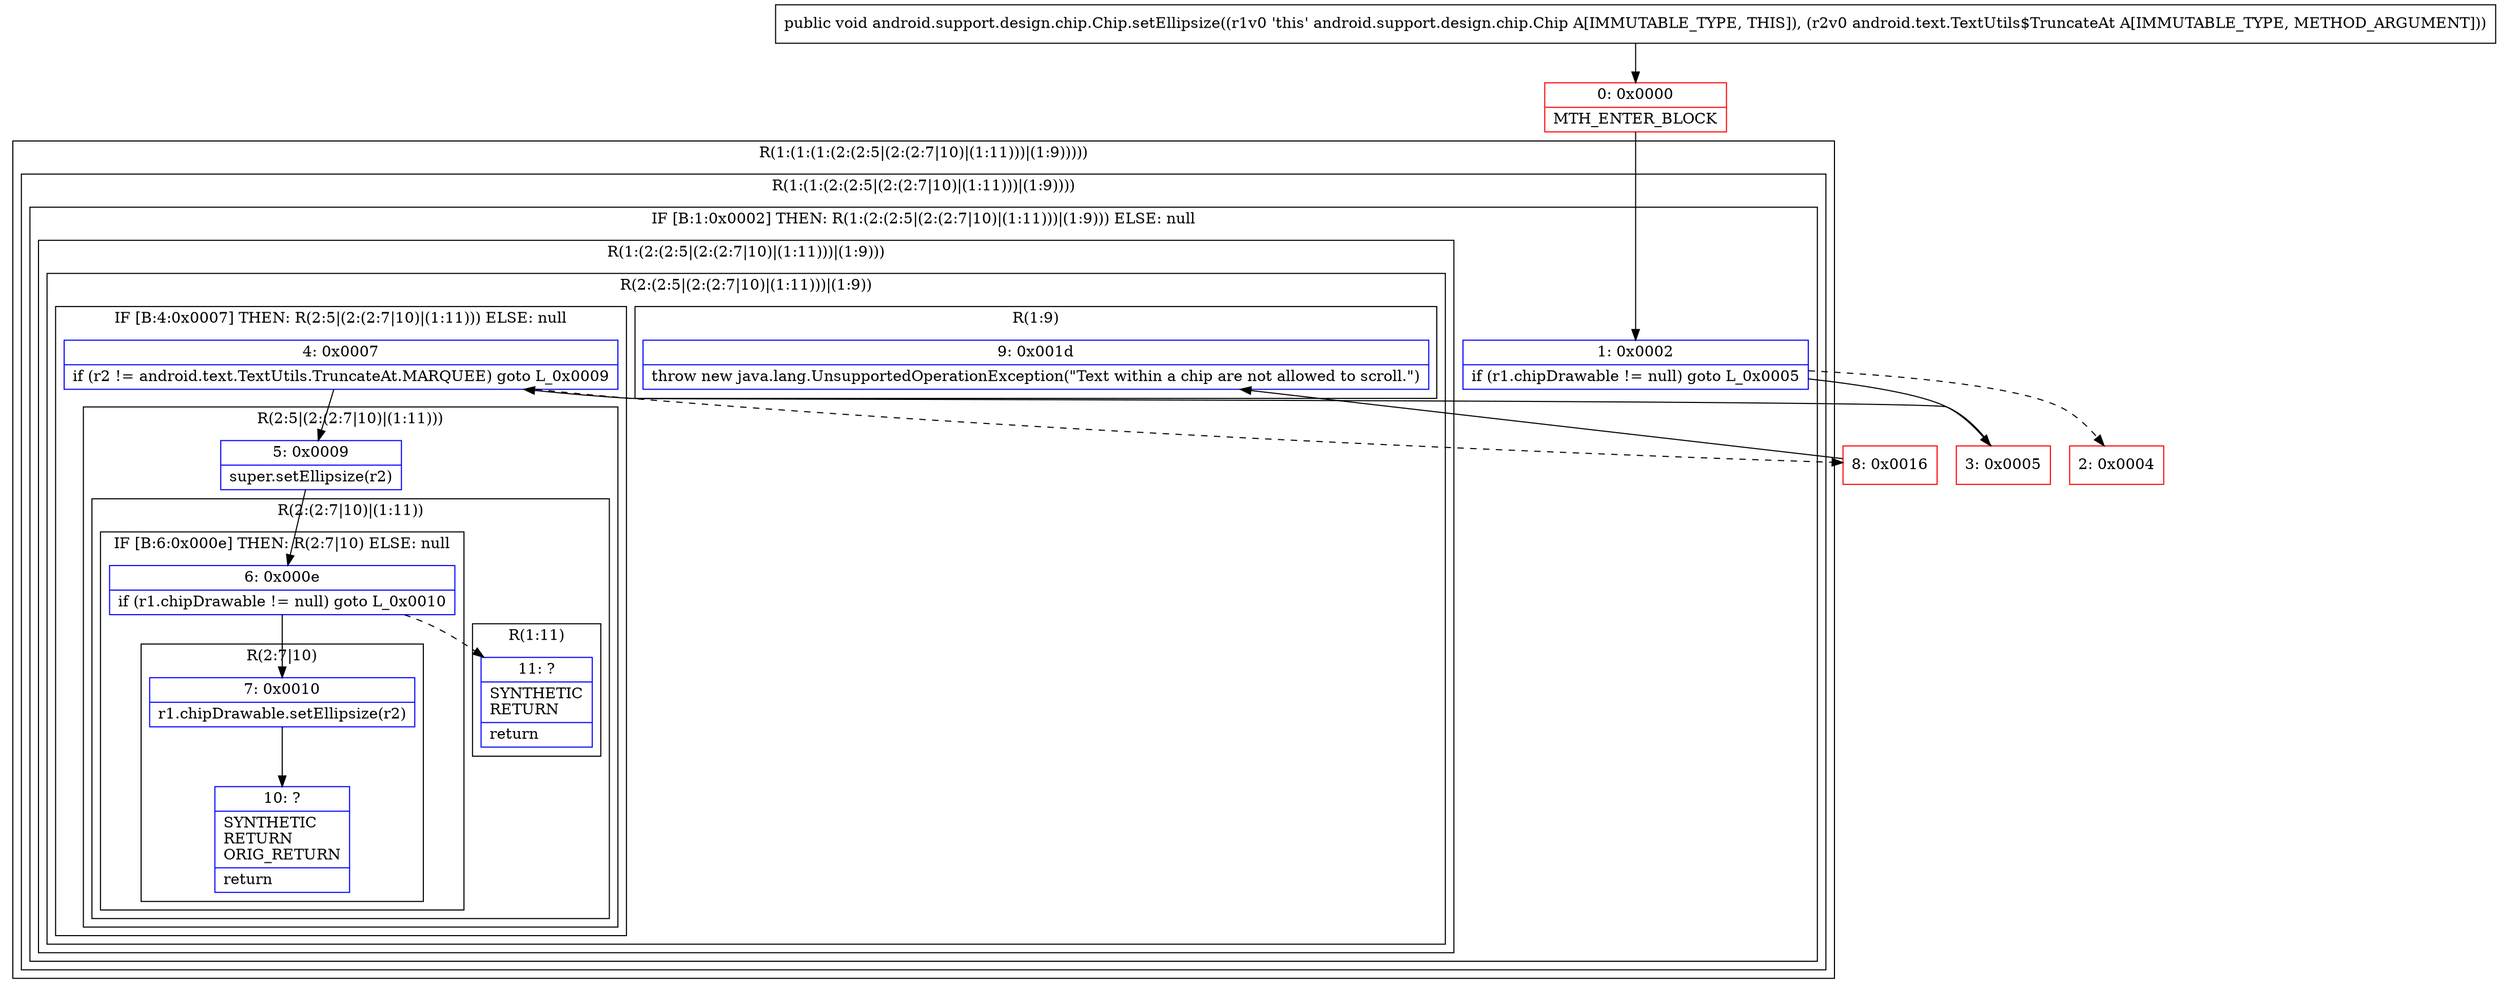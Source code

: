 digraph "CFG forandroid.support.design.chip.Chip.setEllipsize(Landroid\/text\/TextUtils$TruncateAt;)V" {
subgraph cluster_Region_1321991092 {
label = "R(1:(1:(1:(2:(2:5|(2:(2:7|10)|(1:11)))|(1:9)))))";
node [shape=record,color=blue];
subgraph cluster_Region_1598077252 {
label = "R(1:(1:(2:(2:5|(2:(2:7|10)|(1:11)))|(1:9))))";
node [shape=record,color=blue];
subgraph cluster_IfRegion_706781681 {
label = "IF [B:1:0x0002] THEN: R(1:(2:(2:5|(2:(2:7|10)|(1:11)))|(1:9))) ELSE: null";
node [shape=record,color=blue];
Node_1 [shape=record,label="{1\:\ 0x0002|if (r1.chipDrawable != null) goto L_0x0005\l}"];
subgraph cluster_Region_323121150 {
label = "R(1:(2:(2:5|(2:(2:7|10)|(1:11)))|(1:9)))";
node [shape=record,color=blue];
subgraph cluster_Region_46477433 {
label = "R(2:(2:5|(2:(2:7|10)|(1:11)))|(1:9))";
node [shape=record,color=blue];
subgraph cluster_IfRegion_1486169084 {
label = "IF [B:4:0x0007] THEN: R(2:5|(2:(2:7|10)|(1:11))) ELSE: null";
node [shape=record,color=blue];
Node_4 [shape=record,label="{4\:\ 0x0007|if (r2 != android.text.TextUtils.TruncateAt.MARQUEE) goto L_0x0009\l}"];
subgraph cluster_Region_2006269494 {
label = "R(2:5|(2:(2:7|10)|(1:11)))";
node [shape=record,color=blue];
Node_5 [shape=record,label="{5\:\ 0x0009|super.setEllipsize(r2)\l}"];
subgraph cluster_Region_1999143589 {
label = "R(2:(2:7|10)|(1:11))";
node [shape=record,color=blue];
subgraph cluster_IfRegion_1548038849 {
label = "IF [B:6:0x000e] THEN: R(2:7|10) ELSE: null";
node [shape=record,color=blue];
Node_6 [shape=record,label="{6\:\ 0x000e|if (r1.chipDrawable != null) goto L_0x0010\l}"];
subgraph cluster_Region_767455350 {
label = "R(2:7|10)";
node [shape=record,color=blue];
Node_7 [shape=record,label="{7\:\ 0x0010|r1.chipDrawable.setEllipsize(r2)\l}"];
Node_10 [shape=record,label="{10\:\ ?|SYNTHETIC\lRETURN\lORIG_RETURN\l|return\l}"];
}
}
subgraph cluster_Region_1938071417 {
label = "R(1:11)";
node [shape=record,color=blue];
Node_11 [shape=record,label="{11\:\ ?|SYNTHETIC\lRETURN\l|return\l}"];
}
}
}
}
subgraph cluster_Region_1082787334 {
label = "R(1:9)";
node [shape=record,color=blue];
Node_9 [shape=record,label="{9\:\ 0x001d|throw new java.lang.UnsupportedOperationException(\"Text within a chip are not allowed to scroll.\")\l}"];
}
}
}
}
}
}
Node_0 [shape=record,color=red,label="{0\:\ 0x0000|MTH_ENTER_BLOCK\l}"];
Node_2 [shape=record,color=red,label="{2\:\ 0x0004}"];
Node_3 [shape=record,color=red,label="{3\:\ 0x0005}"];
Node_8 [shape=record,color=red,label="{8\:\ 0x0016}"];
MethodNode[shape=record,label="{public void android.support.design.chip.Chip.setEllipsize((r1v0 'this' android.support.design.chip.Chip A[IMMUTABLE_TYPE, THIS]), (r2v0 android.text.TextUtils$TruncateAt A[IMMUTABLE_TYPE, METHOD_ARGUMENT])) }"];
MethodNode -> Node_0;
Node_1 -> Node_2[style=dashed];
Node_1 -> Node_3;
Node_4 -> Node_5;
Node_4 -> Node_8[style=dashed];
Node_5 -> Node_6;
Node_6 -> Node_7;
Node_6 -> Node_11[style=dashed];
Node_7 -> Node_10;
Node_0 -> Node_1;
Node_3 -> Node_4;
Node_8 -> Node_9;
}

